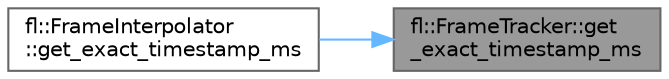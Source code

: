 digraph "fl::FrameTracker::get_exact_timestamp_ms"
{
 // LATEX_PDF_SIZE
  bgcolor="transparent";
  edge [fontname=Helvetica,fontsize=10,labelfontname=Helvetica,labelfontsize=10];
  node [fontname=Helvetica,fontsize=10,shape=box,height=0.2,width=0.4];
  rankdir="RL";
  Node1 [id="Node000001",label="fl::FrameTracker::get\l_exact_timestamp_ms",height=0.2,width=0.4,color="gray40", fillcolor="grey60", style="filled", fontcolor="black",tooltip=" "];
  Node1 -> Node2 [id="edge1_Node000001_Node000002",dir="back",color="steelblue1",style="solid",tooltip=" "];
  Node2 [id="Node000002",label="fl::FrameInterpolator\l::get_exact_timestamp_ms",height=0.2,width=0.4,color="grey40", fillcolor="white", style="filled",URL="$d8/d94/classfl_1_1_frame_interpolator.html#a6bf8ea6e2ad5509f65bbefa6f015da2e",tooltip=" "];
}
